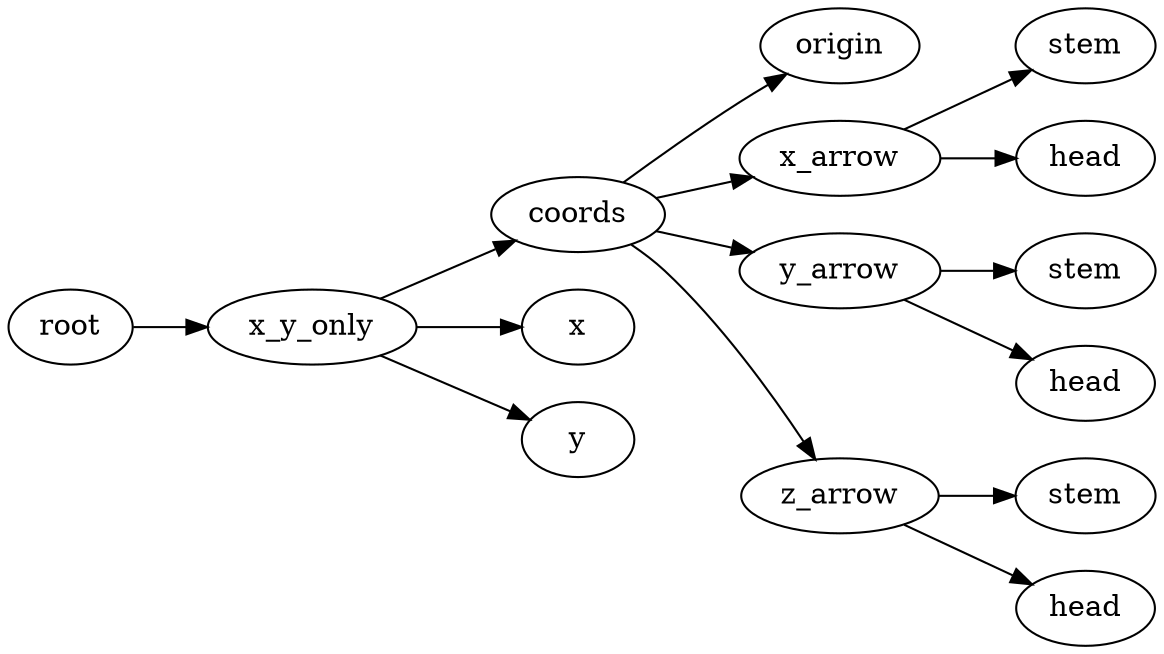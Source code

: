 digraph x_y_only {
	graph [rankdir=LR]
	root_18 [label=root href="javascript:s=&quot;\(\)\nNone&quot;; console.log(s); alert(s);"]
	x_y_only_19 [label=x_y_only href="javascript:s=&quot;\(&#x27;x_y_only&#x27;,\)\nAnnotatedCoordinates&quot;; console.log(s); alert(s);" tooltip=AnnotatedCoordinates]
	coords_20 [label=coords href="javascript:s=&quot;\(&#x27;x_y_only&#x27;,\ &#x27;coords&#x27;\)\nCoordinates&quot;; console.log(s); alert(s);" tooltip=Coordinates]
	origin_21 [label=origin href="javascript:s=&quot;\(&#x27;x_y_only&#x27;,\ &#x27;coords&#x27;,\ &#x27;origin&#x27;\)\nCoordinatesCage&quot;; console.log(s); alert(s);" tooltip=CoordinatesCage]
	x_arrow_22 [label=x_arrow href="javascript:s=&quot;\(&#x27;x_y_only&#x27;,\ &#x27;coords&#x27;,\ &#x27;x_arrow&#x27;\)\nArrow&quot;; console.log(s); alert(s);" tooltip=Arrow]
	stem_23 [label=stem href="javascript:s=&quot;\(&#x27;x_y_only&#x27;,\ &#x27;coords&#x27;,\ &#x27;x_arrow&#x27;,\ &#x27;stem&#x27;\)\nCone&quot;; console.log(s); alert(s);" tooltip=Cone]
	head_24 [label=head href="javascript:s=&quot;\(&#x27;x_y_only&#x27;,\ &#x27;coords&#x27;,\ &#x27;x_arrow&#x27;,\ &#x27;head&#x27;\)\nCone&quot;; console.log(s); alert(s);" tooltip=Cone]
	y_arrow_25 [label=y_arrow href="javascript:s=&quot;\(&#x27;x_y_only&#x27;,\ &#x27;coords&#x27;,\ &#x27;y_arrow&#x27;\)\nArrow&quot;; console.log(s); alert(s);" tooltip=Arrow]
	stem_26 [label=stem href="javascript:s=&quot;\(&#x27;x_y_only&#x27;,\ &#x27;coords&#x27;,\ &#x27;y_arrow&#x27;,\ &#x27;stem&#x27;\)\nCone&quot;; console.log(s); alert(s);" tooltip=Cone]
	head_27 [label=head href="javascript:s=&quot;\(&#x27;x_y_only&#x27;,\ &#x27;coords&#x27;,\ &#x27;y_arrow&#x27;,\ &#x27;head&#x27;\)\nCone&quot;; console.log(s); alert(s);" tooltip=Cone]
	z_arrow_28 [label=z_arrow href="javascript:s=&quot;\(&#x27;x_y_only&#x27;,\ &#x27;coords&#x27;,\ &#x27;z_arrow&#x27;\)\nArrow&quot;; console.log(s); alert(s);" tooltip=Arrow]
	stem_29 [label=stem href="javascript:s=&quot;\(&#x27;x_y_only&#x27;,\ &#x27;coords&#x27;,\ &#x27;z_arrow&#x27;,\ &#x27;stem&#x27;\)\nCone&quot;; console.log(s); alert(s);" tooltip=Cone]
	head_30 [label=head href="javascript:s=&quot;\(&#x27;x_y_only&#x27;,\ &#x27;coords&#x27;,\ &#x27;z_arrow&#x27;,\ &#x27;head&#x27;\)\nCone&quot;; console.log(s); alert(s);" tooltip=Cone]
	x_31 [label=x href="javascript:s=&quot;\(&#x27;x_y_only&#x27;,\ &#x27;x&#x27;\)\nText&quot;; console.log(s); alert(s);" tooltip=Text]
	y_32 [label=y href="javascript:s=&quot;\(&#x27;x_y_only&#x27;,\ &#x27;y&#x27;\)\nText&quot;; console.log(s); alert(s);" tooltip=Text]
	root_18 -> x_y_only_19
	x_y_only_19 -> coords_20
	coords_20 -> origin_21
	coords_20 -> x_arrow_22
	x_arrow_22 -> stem_23
	x_arrow_22 -> head_24
	coords_20 -> y_arrow_25
	y_arrow_25 -> stem_26
	y_arrow_25 -> head_27
	coords_20 -> z_arrow_28
	z_arrow_28 -> stem_29
	z_arrow_28 -> head_30
	x_y_only_19 -> x_31
	x_y_only_19 -> y_32
}
